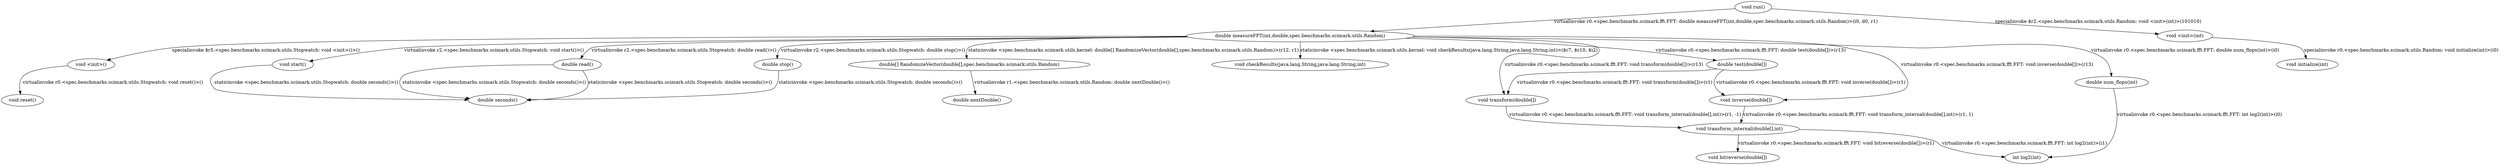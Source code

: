 digraph g {
19[label="void initialize(int)"]
8[label="double stop()"]
14[label="int log2(int)"]
16[label="void bitreverse(double[])"]
4[label="void <init>()"]
2[label="double measureFFT(int,double,spec.benchmarks.scimark.utils.Random)"]
0[label="void run()"]
12[label="double read()"]
15[label="void transform_internal(double[],int)"]
18[label="double nextDouble()"]
3[label="double[] RandomizeVector(double[],spec.benchmarks.scimark.utils.Random)"]
9[label="double test(double[])"]
13[label="double seconds()"]
5[label="void start()"]
10[label="void checkResults(java.lang.String,java.lang.String,int)"]
17[label="void reset()"]
11[label="double num_flops(int)"]
7[label="void inverse(double[])"]
1[label="void <init>(int)"]
6[label="void transform(double[])"]
1->19[label="specialinvoke r0.<spec.benchmarks.scimark.utils.Random: void initialize(int)>(i0)"]
12->13[label="staticinvoke <spec.benchmarks.scimark.utils.Stopwatch: double seconds()>()"]
12->13[label="staticinvoke <spec.benchmarks.scimark.utils.Stopwatch: double seconds()>()"]
3->18[label="virtualinvoke r1.<spec.benchmarks.scimark.utils.Random: double nextDouble()>()"]
7->15[label="virtualinvoke r0.<spec.benchmarks.scimark.fft.FFT: void transform_internal(double[],int)>(r1, 1)"]
5->13[label="staticinvoke <spec.benchmarks.scimark.utils.Stopwatch: double seconds()>()"]
0->1[label="specialinvoke $r2.<spec.benchmarks.scimark.utils.Random: void <init>(int)>(101010)"]
0->2[label="virtualinvoke r0.<spec.benchmarks.scimark.fft.FFT: double measureFFT(int,double,spec.benchmarks.scimark.utils.Random)>(i0, d0, r1)"]
2->3[label="staticinvoke <spec.benchmarks.scimark.utils.kernel: double[] RandomizeVector(double[],spec.benchmarks.scimark.utils.Random)>(r12, r1)"]
2->4[label="specialinvoke $r5.<spec.benchmarks.scimark.utils.Stopwatch: void <init>()>()"]
2->5[label="virtualinvoke r2.<spec.benchmarks.scimark.utils.Stopwatch: void start()>()"]
2->6[label="virtualinvoke r0.<spec.benchmarks.scimark.fft.FFT: void transform(double[])>(r13)"]
2->7[label="virtualinvoke r0.<spec.benchmarks.scimark.fft.FFT: void inverse(double[])>(r13)"]
2->8[label="virtualinvoke r2.<spec.benchmarks.scimark.utils.Stopwatch: double stop()>()"]
2->10[label="staticinvoke <spec.benchmarks.scimark.utils.kernel: void checkResults(java.lang.String,java.lang.String,int)>($r7, $r10, $i2)"]
15->16[label="virtualinvoke r0.<spec.benchmarks.scimark.fft.FFT: void bitreverse(double[])>(r1)"]
2->9[label="virtualinvoke r0.<spec.benchmarks.scimark.fft.FFT: double test(double[])>(r13)"]
6->15[label="virtualinvoke r0.<spec.benchmarks.scimark.fft.FFT: void transform_internal(double[],int)>(r1, -1)"]
15->14[label="virtualinvoke r0.<spec.benchmarks.scimark.fft.FFT: int log2(int)>(i1)"]
11->14[label="virtualinvoke r0.<spec.benchmarks.scimark.fft.FFT: int log2(int)>(i0)"]
4->17[label="virtualinvoke r0.<spec.benchmarks.scimark.utils.Stopwatch: void reset()>()"]
9->6[label="virtualinvoke r0.<spec.benchmarks.scimark.fft.FFT: void transform(double[])>(r1)"]
9->7[label="virtualinvoke r0.<spec.benchmarks.scimark.fft.FFT: void inverse(double[])>(r1)"]
2->12[label="virtualinvoke r2.<spec.benchmarks.scimark.utils.Stopwatch: double read()>()"]
8->13[label="staticinvoke <spec.benchmarks.scimark.utils.Stopwatch: double seconds()>()"]
2->11[label="virtualinvoke r0.<spec.benchmarks.scimark.fft.FFT: double num_flops(int)>(i0)"]
}